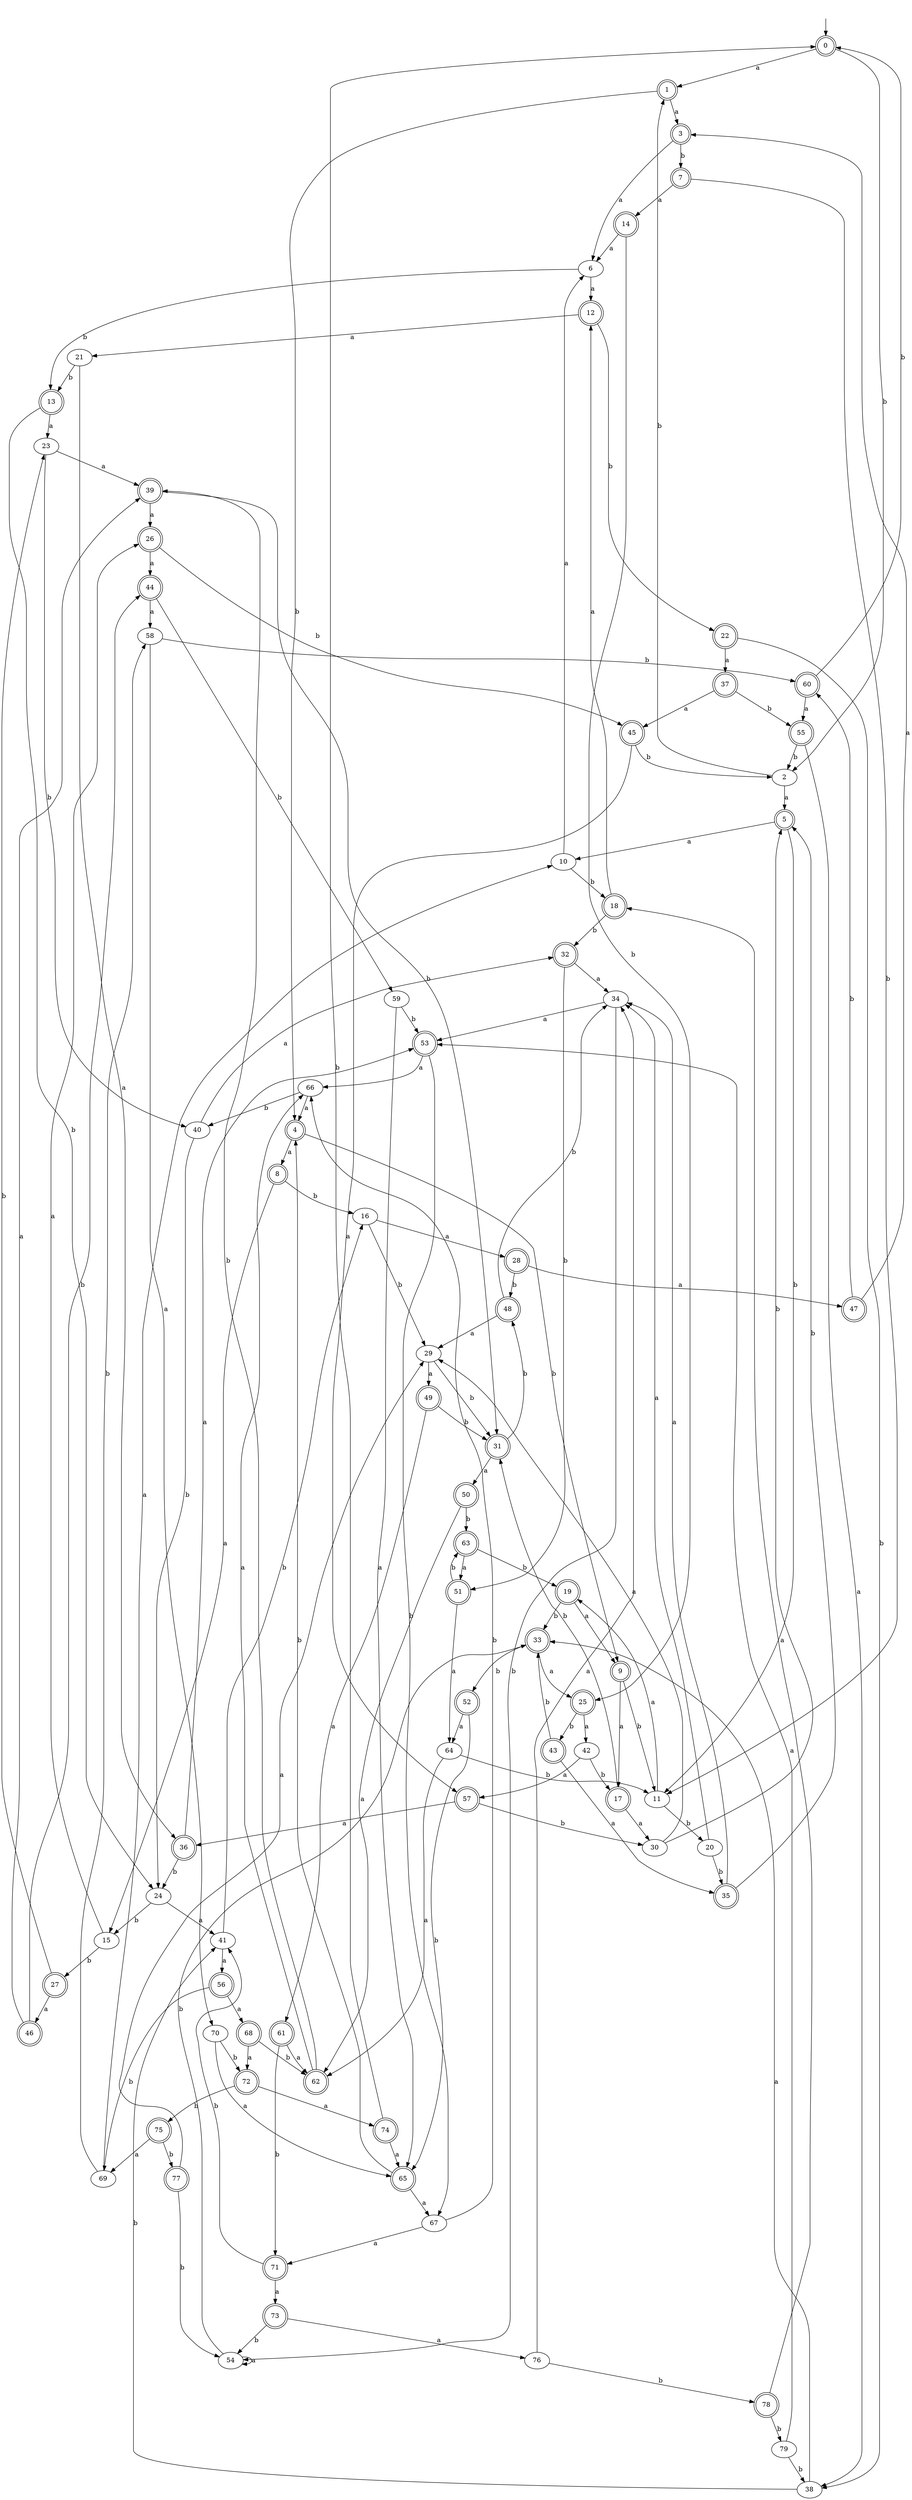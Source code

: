 digraph RandomDFA {
  __start0 [label="", shape=none];
  __start0 -> 0 [label=""];
  0 [shape=circle] [shape=doublecircle]
  0 -> 1 [label="a"]
  0 -> 2 [label="b"]
  1 [shape=doublecircle]
  1 -> 3 [label="a"]
  1 -> 4 [label="b"]
  2
  2 -> 5 [label="a"]
  2 -> 1 [label="b"]
  3 [shape=doublecircle]
  3 -> 6 [label="a"]
  3 -> 7 [label="b"]
  4 [shape=doublecircle]
  4 -> 8 [label="a"]
  4 -> 9 [label="b"]
  5 [shape=doublecircle]
  5 -> 10 [label="a"]
  5 -> 11 [label="b"]
  6
  6 -> 12 [label="a"]
  6 -> 13 [label="b"]
  7 [shape=doublecircle]
  7 -> 14 [label="a"]
  7 -> 11 [label="b"]
  8 [shape=doublecircle]
  8 -> 15 [label="a"]
  8 -> 16 [label="b"]
  9 [shape=doublecircle]
  9 -> 17 [label="a"]
  9 -> 11 [label="b"]
  10
  10 -> 6 [label="a"]
  10 -> 18 [label="b"]
  11
  11 -> 19 [label="a"]
  11 -> 20 [label="b"]
  12 [shape=doublecircle]
  12 -> 21 [label="a"]
  12 -> 22 [label="b"]
  13 [shape=doublecircle]
  13 -> 23 [label="a"]
  13 -> 24 [label="b"]
  14 [shape=doublecircle]
  14 -> 6 [label="a"]
  14 -> 25 [label="b"]
  15
  15 -> 26 [label="a"]
  15 -> 27 [label="b"]
  16
  16 -> 28 [label="a"]
  16 -> 29 [label="b"]
  17 [shape=doublecircle]
  17 -> 30 [label="a"]
  17 -> 31 [label="b"]
  18 [shape=doublecircle]
  18 -> 12 [label="a"]
  18 -> 32 [label="b"]
  19 [shape=doublecircle]
  19 -> 9 [label="a"]
  19 -> 33 [label="b"]
  20
  20 -> 34 [label="a"]
  20 -> 35 [label="b"]
  21
  21 -> 36 [label="a"]
  21 -> 13 [label="b"]
  22 [shape=doublecircle]
  22 -> 37 [label="a"]
  22 -> 38 [label="b"]
  23
  23 -> 39 [label="a"]
  23 -> 40 [label="b"]
  24
  24 -> 41 [label="a"]
  24 -> 15 [label="b"]
  25 [shape=doublecircle]
  25 -> 42 [label="a"]
  25 -> 43 [label="b"]
  26 [shape=doublecircle]
  26 -> 44 [label="a"]
  26 -> 45 [label="b"]
  27 [shape=doublecircle]
  27 -> 46 [label="a"]
  27 -> 23 [label="b"]
  28 [shape=doublecircle]
  28 -> 47 [label="a"]
  28 -> 48 [label="b"]
  29
  29 -> 49 [label="a"]
  29 -> 31 [label="b"]
  30
  30 -> 29 [label="a"]
  30 -> 5 [label="b"]
  31 [shape=doublecircle]
  31 -> 50 [label="a"]
  31 -> 48 [label="b"]
  32 [shape=doublecircle]
  32 -> 34 [label="a"]
  32 -> 51 [label="b"]
  33 [shape=doublecircle]
  33 -> 25 [label="a"]
  33 -> 52 [label="b"]
  34
  34 -> 53 [label="a"]
  34 -> 54 [label="b"]
  35 [shape=doublecircle]
  35 -> 34 [label="a"]
  35 -> 5 [label="b"]
  36 [shape=doublecircle]
  36 -> 53 [label="a"]
  36 -> 24 [label="b"]
  37 [shape=doublecircle]
  37 -> 45 [label="a"]
  37 -> 55 [label="b"]
  38
  38 -> 33 [label="a"]
  38 -> 41 [label="b"]
  39 [shape=doublecircle]
  39 -> 26 [label="a"]
  39 -> 31 [label="b"]
  40
  40 -> 32 [label="a"]
  40 -> 24 [label="b"]
  41
  41 -> 56 [label="a"]
  41 -> 16 [label="b"]
  42
  42 -> 57 [label="a"]
  42 -> 17 [label="b"]
  43 [shape=doublecircle]
  43 -> 35 [label="a"]
  43 -> 33 [label="b"]
  44 [shape=doublecircle]
  44 -> 58 [label="a"]
  44 -> 59 [label="b"]
  45 [shape=doublecircle]
  45 -> 57 [label="a"]
  45 -> 2 [label="b"]
  46 [shape=doublecircle]
  46 -> 39 [label="a"]
  46 -> 44 [label="b"]
  47 [shape=doublecircle]
  47 -> 3 [label="a"]
  47 -> 60 [label="b"]
  48 [shape=doublecircle]
  48 -> 29 [label="a"]
  48 -> 34 [label="b"]
  49 [shape=doublecircle]
  49 -> 61 [label="a"]
  49 -> 31 [label="b"]
  50 [shape=doublecircle]
  50 -> 62 [label="a"]
  50 -> 63 [label="b"]
  51 [shape=doublecircle]
  51 -> 64 [label="a"]
  51 -> 63 [label="b"]
  52 [shape=doublecircle]
  52 -> 64 [label="a"]
  52 -> 65 [label="b"]
  53 [shape=doublecircle]
  53 -> 66 [label="a"]
  53 -> 67 [label="b"]
  54
  54 -> 54 [label="a"]
  54 -> 33 [label="b"]
  55 [shape=doublecircle]
  55 -> 38 [label="a"]
  55 -> 2 [label="b"]
  56 [shape=doublecircle]
  56 -> 68 [label="a"]
  56 -> 69 [label="b"]
  57 [shape=doublecircle]
  57 -> 36 [label="a"]
  57 -> 30 [label="b"]
  58
  58 -> 70 [label="a"]
  58 -> 60 [label="b"]
  59
  59 -> 65 [label="a"]
  59 -> 53 [label="b"]
  60 [shape=doublecircle]
  60 -> 55 [label="a"]
  60 -> 0 [label="b"]
  61 [shape=doublecircle]
  61 -> 62 [label="a"]
  61 -> 71 [label="b"]
  62 [shape=doublecircle]
  62 -> 66 [label="a"]
  62 -> 39 [label="b"]
  63 [shape=doublecircle]
  63 -> 51 [label="a"]
  63 -> 19 [label="b"]
  64
  64 -> 62 [label="a"]
  64 -> 11 [label="b"]
  65 [shape=doublecircle]
  65 -> 67 [label="a"]
  65 -> 4 [label="b"]
  66
  66 -> 4 [label="a"]
  66 -> 40 [label="b"]
  67
  67 -> 71 [label="a"]
  67 -> 66 [label="b"]
  68 [shape=doublecircle]
  68 -> 72 [label="a"]
  68 -> 62 [label="b"]
  69
  69 -> 10 [label="a"]
  69 -> 58 [label="b"]
  70
  70 -> 65 [label="a"]
  70 -> 72 [label="b"]
  71 [shape=doublecircle]
  71 -> 73 [label="a"]
  71 -> 41 [label="b"]
  72 [shape=doublecircle]
  72 -> 74 [label="a"]
  72 -> 75 [label="b"]
  73 [shape=doublecircle]
  73 -> 76 [label="a"]
  73 -> 54 [label="b"]
  74 [shape=doublecircle]
  74 -> 65 [label="a"]
  74 -> 0 [label="b"]
  75 [shape=doublecircle]
  75 -> 69 [label="a"]
  75 -> 77 [label="b"]
  76
  76 -> 34 [label="a"]
  76 -> 78 [label="b"]
  77 [shape=doublecircle]
  77 -> 29 [label="a"]
  77 -> 54 [label="b"]
  78 [shape=doublecircle]
  78 -> 18 [label="a"]
  78 -> 79 [label="b"]
  79
  79 -> 53 [label="a"]
  79 -> 38 [label="b"]
}
